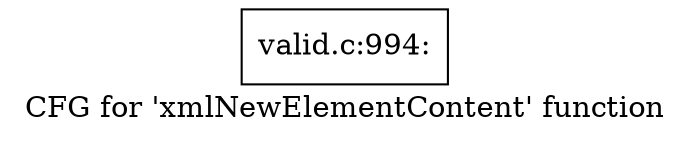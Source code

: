 digraph "CFG for 'xmlNewElementContent' function" {
	label="CFG for 'xmlNewElementContent' function";

	Node0x4ee0e30 [shape=record,label="{valid.c:994:}"];
}
